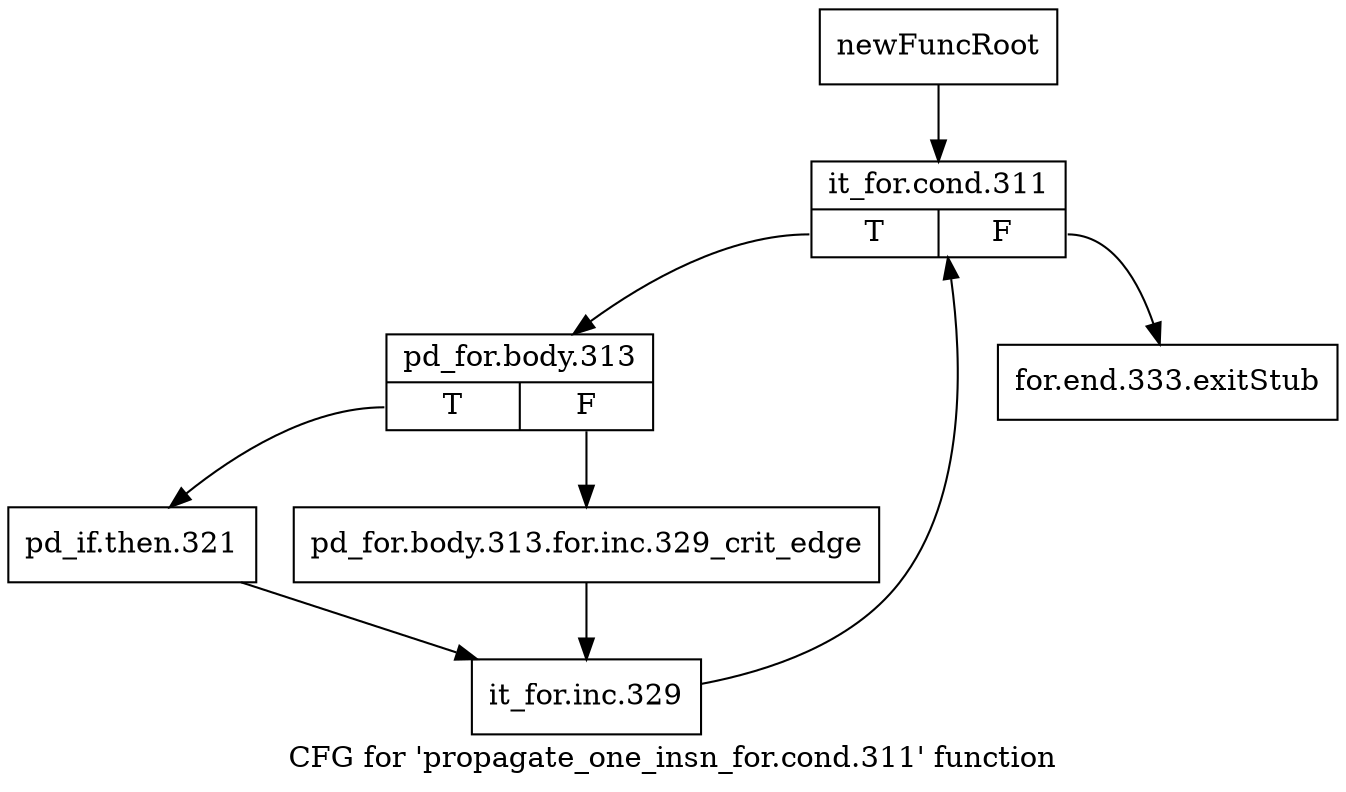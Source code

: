 digraph "CFG for 'propagate_one_insn_for.cond.311' function" {
	label="CFG for 'propagate_one_insn_for.cond.311' function";

	Node0xae99c30 [shape=record,label="{newFuncRoot}"];
	Node0xae99c30 -> Node0xae99cd0;
	Node0xae99c80 [shape=record,label="{for.end.333.exitStub}"];
	Node0xae99cd0 [shape=record,label="{it_for.cond.311|{<s0>T|<s1>F}}"];
	Node0xae99cd0:s0 -> Node0xae99d20;
	Node0xae99cd0:s1 -> Node0xae99c80;
	Node0xae99d20 [shape=record,label="{pd_for.body.313|{<s0>T|<s1>F}}"];
	Node0xae99d20:s0 -> Node0xae99dc0;
	Node0xae99d20:s1 -> Node0xae99d70;
	Node0xae99d70 [shape=record,label="{pd_for.body.313.for.inc.329_crit_edge}"];
	Node0xae99d70 -> Node0xae99e10;
	Node0xae99dc0 [shape=record,label="{pd_if.then.321}"];
	Node0xae99dc0 -> Node0xae99e10;
	Node0xae99e10 [shape=record,label="{it_for.inc.329}"];
	Node0xae99e10 -> Node0xae99cd0;
}

